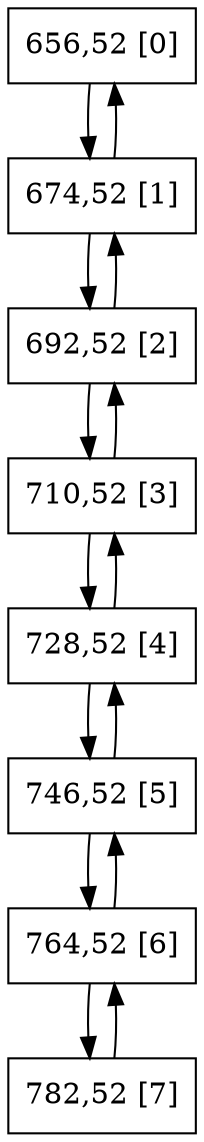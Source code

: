 digraph G {
graph [bgcolor=white size="20,20"]
node [shape=circle color=black]
0[shape = polygon, sides = 4, label="656,52 [0]", pos = "0,0!" ];
1[shape = polygon, sides = 4, label="674,52 [1]", pos = "2.25,0!" ];
2[shape = polygon, sides = 4, label="692,52 [2]", pos = "4.5,0!" ];
3[shape = polygon, sides = 4, label="710,52 [3]", pos = "6.75,0!" ];
4[shape = polygon, sides = 4, label="728,52 [4]", pos = "9,0!" ];
5[shape = polygon, sides = 4, label="746,52 [5]", pos = "11.25,0!" ];
6[shape = polygon, sides = 4, label="764,52 [6]", pos = "13.5,0!" ];
7[shape = polygon, sides = 4, label="782,52 [7]", pos = "15.75,0!" ];
0->1 ;
1->0 ;
1->2 ;
2->1 ;
2->3 ;
3->2 ;
3->4 ;
4->3 ;
4->5 ;
5->4 ;
5->6 ;
6->5 ;
6->7 ;
7->6 ;
}
